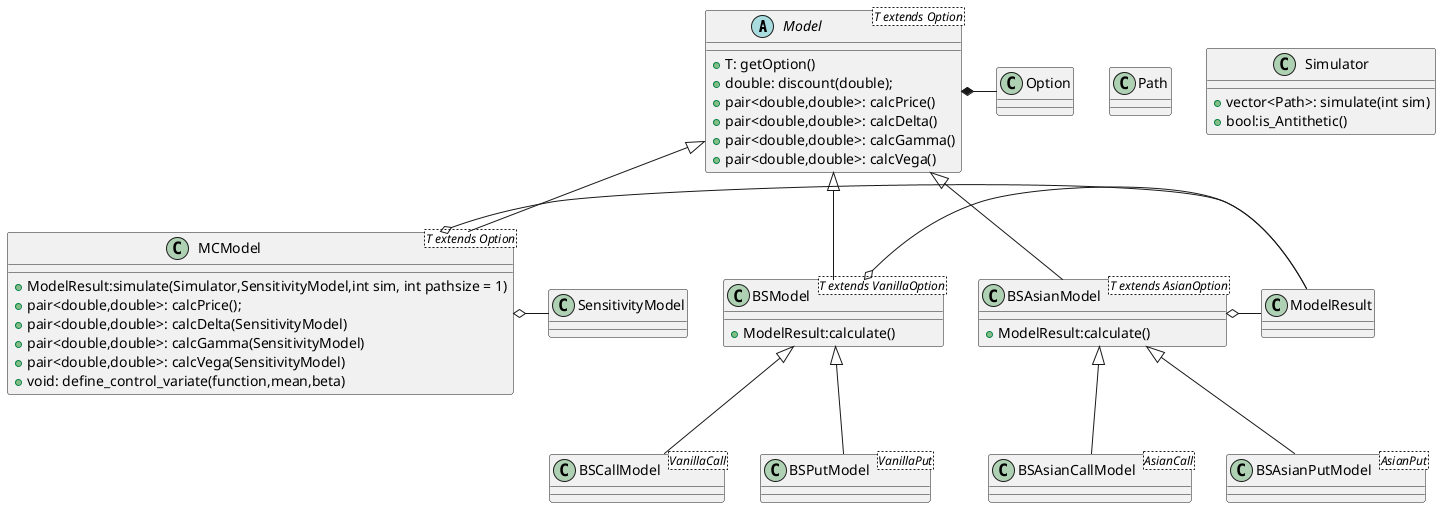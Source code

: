@startuml

abstract class Model<T extends Option> {
+T: getOption()
+double: discount(double);
+pair<double,double>: calcPrice()
+pair<double,double>: calcDelta()
+pair<double,double>: calcGamma()
+pair<double,double>: calcVega()
}

Model *- Option

class ModelResult

class Path



class Simulator {
+ vector<Path>: simulate(int sim)
+ bool:is_Antithetic()
}

class MCModel<T extends Option> {
+ModelResult:simulate(Simulator,SensitivityModel,int sim, int pathsize = 1)
+pair<double,double>: calcPrice();
+pair<double,double>: calcDelta(SensitivityModel)
+pair<double,double>: calcGamma(SensitivityModel)
+pair<double,double>: calcVega(SensitivityModel)
+void: define_control_variate(function,mean,beta)
}

MCModel o- SensitivityModel
MCModel o- ModelResult

class BSModel<T extends VanillaOption> {
+ModelResult:calculate()
}

BSModel o- ModelResult

class BSAsianModel<T extends AsianOption> {
+ModelResult:calculate()
}

BSAsianModel o- ModelResult

Model <|-- MCModel
Model <|-- BSModel
Model <|-- BSAsianModel

class BSCallModel<VanillaCall>
class BSPutModel<VanillaPut>
class BSAsianCallModel<AsianCall>
class BSAsianPutModel<AsianPut>

BSModel <|-- BSCallModel
BSModel <|-- BSPutModel
BSAsianModel <|-- BSAsianCallModel
BSAsianModel <|-- BSAsianPutModel


@enduml